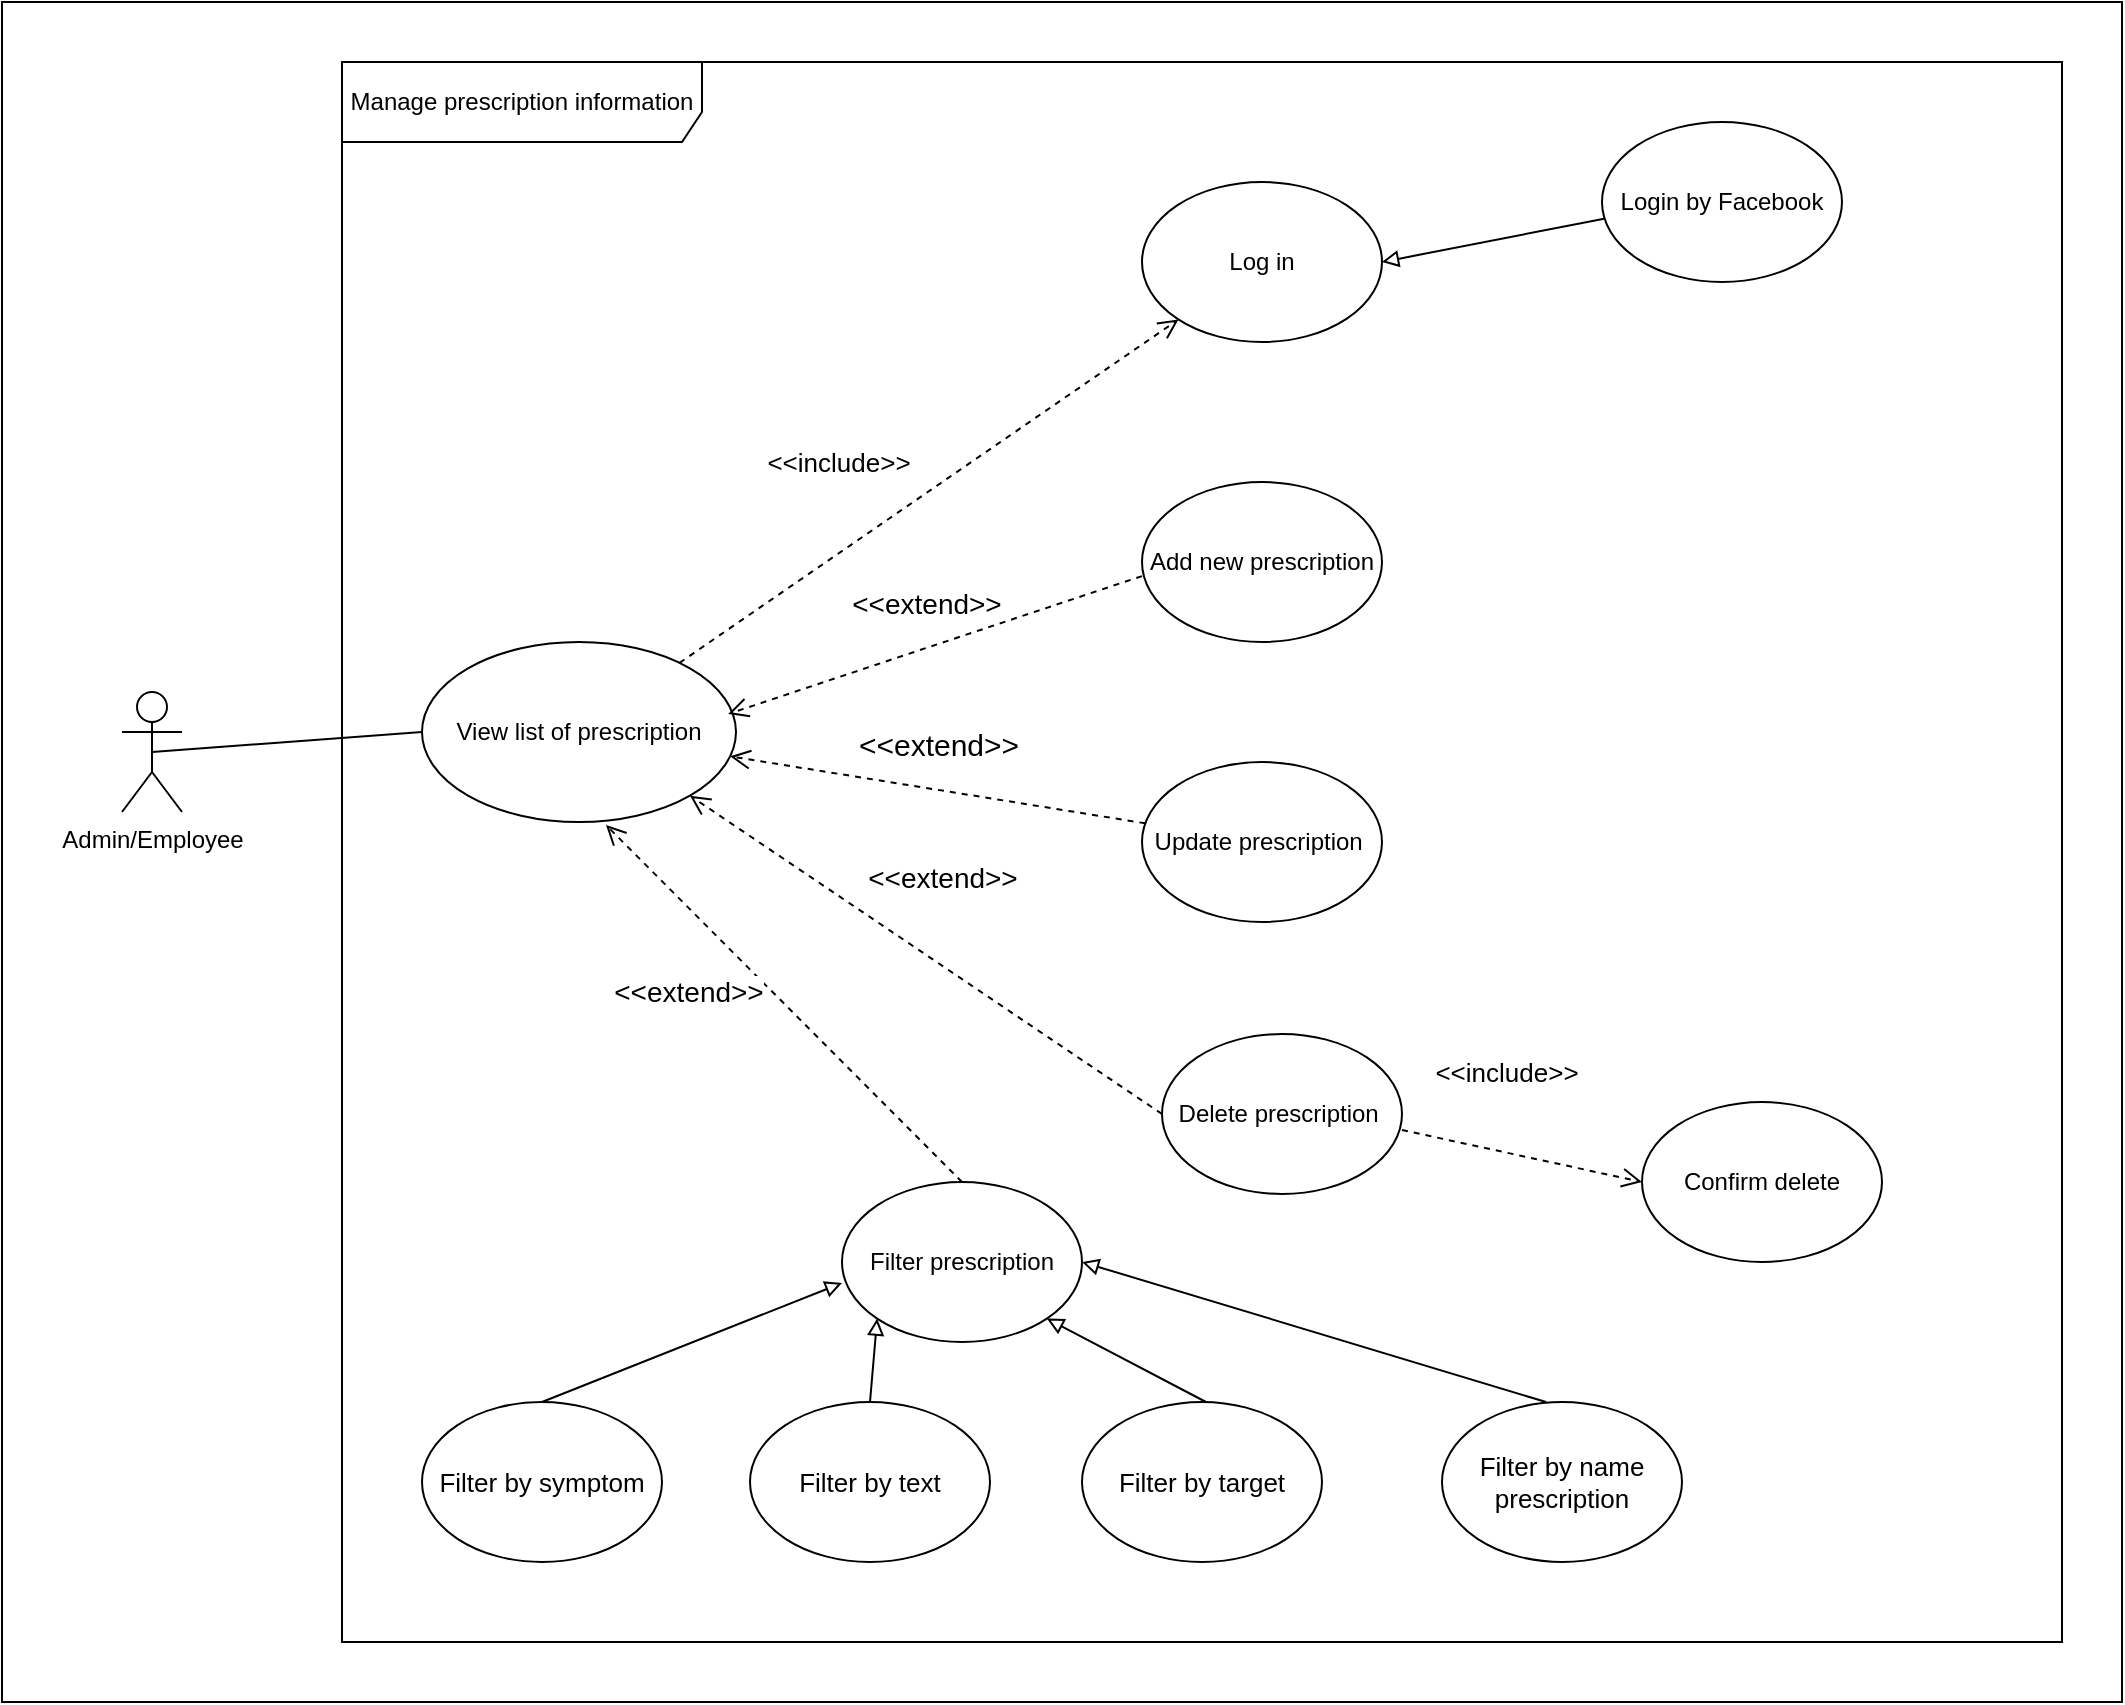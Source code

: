 <mxfile version="23.0.1" type="device">
  <diagram name="Trang-1" id="Hb33xli_GPp8fjIGqGy5">
    <mxGraphModel dx="1314" dy="2001" grid="1" gridSize="10" guides="1" tooltips="1" connect="1" arrows="1" fold="1" page="1" pageScale="1" pageWidth="827" pageHeight="1169" math="0" shadow="0">
      <root>
        <mxCell id="0" />
        <mxCell id="1" parent="0" />
        <mxCell id="JHJsZCP_RoubWGv-RQ8A-7" value="" style="rounded=0;whiteSpace=wrap;html=1;strokeWidth=1;" parent="1" vertex="1">
          <mxGeometry x="40" y="-1140" width="1060" height="850" as="geometry" />
        </mxCell>
        <mxCell id="JHJsZCP_RoubWGv-RQ8A-1" value="Admin/Employee" style="shape=umlActor;verticalLabelPosition=bottom;verticalAlign=top;html=1;outlineConnect=0;" parent="1" vertex="1">
          <mxGeometry x="100" y="-795" width="30" height="60" as="geometry" />
        </mxCell>
        <mxCell id="JHJsZCP_RoubWGv-RQ8A-2" value="View list of prescription" style="ellipse;whiteSpace=wrap;html=1;" parent="1" vertex="1">
          <mxGeometry x="250" y="-820" width="157" height="90" as="geometry" />
        </mxCell>
        <mxCell id="JHJsZCP_RoubWGv-RQ8A-6" value="Manage prescription information" style="shape=umlFrame;whiteSpace=wrap;html=1;pointerEvents=0;width=180;height=40;" parent="1" vertex="1">
          <mxGeometry x="210" y="-1110" width="860" height="790" as="geometry" />
        </mxCell>
        <mxCell id="JHJsZCP_RoubWGv-RQ8A-8" value="Log in" style="ellipse;whiteSpace=wrap;html=1;" parent="1" vertex="1">
          <mxGeometry x="610" y="-1050" width="120" height="80" as="geometry" />
        </mxCell>
        <mxCell id="JHJsZCP_RoubWGv-RQ8A-9" value="Add new prescription" style="ellipse;whiteSpace=wrap;html=1;" parent="1" vertex="1">
          <mxGeometry x="610" y="-900" width="120" height="80" as="geometry" />
        </mxCell>
        <mxCell id="JHJsZCP_RoubWGv-RQ8A-10" value="Update prescription&amp;nbsp;" style="ellipse;whiteSpace=wrap;html=1;" parent="1" vertex="1">
          <mxGeometry x="610" y="-760" width="120" height="80" as="geometry" />
        </mxCell>
        <mxCell id="JHJsZCP_RoubWGv-RQ8A-12" value="&lt;font style=&quot;font-size: 13px;&quot;&gt;&amp;lt;&amp;lt;include&amp;gt;&amp;gt;&lt;/font&gt;" style="html=1;verticalAlign=bottom;endArrow=open;dashed=1;endSize=8;curved=0;rounded=0;strokeWidth=1;" parent="1" source="JHJsZCP_RoubWGv-RQ8A-2" target="JHJsZCP_RoubWGv-RQ8A-8" edge="1">
          <mxGeometry x="-0.234" y="29" relative="1" as="geometry">
            <mxPoint x="540" y="-816" as="sourcePoint" />
            <mxPoint x="460" y="-816" as="targetPoint" />
            <mxPoint as="offset" />
          </mxGeometry>
        </mxCell>
        <mxCell id="JHJsZCP_RoubWGv-RQ8A-16" value="&lt;font style=&quot;font-size: 15px;&quot;&gt;&amp;lt;&amp;lt;extend&amp;gt;&amp;gt;&lt;/font&gt;" style="html=1;verticalAlign=bottom;endArrow=open;dashed=1;endSize=8;curved=0;rounded=0;strokeWidth=1;" parent="1" source="JHJsZCP_RoubWGv-RQ8A-10" target="JHJsZCP_RoubWGv-RQ8A-2" edge="1">
          <mxGeometry x="0.015" y="-11" relative="1" as="geometry">
            <mxPoint x="440" y="-782.29" as="sourcePoint" />
            <mxPoint x="552.01" y="-748.03" as="targetPoint" />
            <mxPoint as="offset" />
          </mxGeometry>
        </mxCell>
        <mxCell id="JHJsZCP_RoubWGv-RQ8A-18" value="" style="endArrow=none;html=1;rounded=0;entryX=0;entryY=0.5;entryDx=0;entryDy=0;exitX=0.5;exitY=0.5;exitDx=0;exitDy=0;exitPerimeter=0;" parent="1" edge="1" target="JHJsZCP_RoubWGv-RQ8A-2" source="JHJsZCP_RoubWGv-RQ8A-1">
          <mxGeometry width="50" height="50" relative="1" as="geometry">
            <mxPoint x="150" y="-775" as="sourcePoint" />
            <mxPoint x="310" y="-860" as="targetPoint" />
            <Array as="points" />
          </mxGeometry>
        </mxCell>
        <mxCell id="amQCcpCkS8rDXFo1Lir8-4" value="" style="endArrow=block;html=1;rounded=0;endFill=0;exitX=0.025;exitY=0.6;exitDx=0;exitDy=0;entryX=1;entryY=0.5;entryDx=0;entryDy=0;exitPerimeter=0;" parent="1" source="PGMovxBzatp9qkB7L8K9-3" target="JHJsZCP_RoubWGv-RQ8A-8" edge="1">
          <mxGeometry width="50" height="50" relative="1" as="geometry">
            <mxPoint x="670" y="-920" as="sourcePoint" />
            <mxPoint x="559.996" y="-905.25" as="targetPoint" />
            <Array as="points" />
          </mxGeometry>
        </mxCell>
        <mxCell id="PGMovxBzatp9qkB7L8K9-3" value="Login by Facebook" style="ellipse;whiteSpace=wrap;html=1;" vertex="1" parent="1">
          <mxGeometry x="840" y="-1080" width="120" height="80" as="geometry" />
        </mxCell>
        <mxCell id="PGMovxBzatp9qkB7L8K9-4" value="&lt;font style=&quot;font-size: 14px;&quot;&gt;&amp;lt;&amp;lt;extend&amp;gt;&amp;gt;&lt;/font&gt;" style="html=1;verticalAlign=bottom;endArrow=open;dashed=1;endSize=8;curved=0;rounded=0;exitX=0;exitY=0.588;exitDx=0;exitDy=0;exitPerimeter=0;entryX=0.975;entryY=0.4;entryDx=0;entryDy=0;entryPerimeter=0;strokeWidth=1;" edge="1" parent="1" source="JHJsZCP_RoubWGv-RQ8A-9" target="JHJsZCP_RoubWGv-RQ8A-2">
          <mxGeometry x="0.015" y="-11" relative="1" as="geometry">
            <mxPoint x="590" y="-720" as="sourcePoint" />
            <mxPoint x="403" y="-778" as="targetPoint" />
            <mxPoint as="offset" />
          </mxGeometry>
        </mxCell>
        <mxCell id="PGMovxBzatp9qkB7L8K9-6" value="Delete prescription&amp;nbsp;" style="ellipse;whiteSpace=wrap;html=1;" vertex="1" parent="1">
          <mxGeometry x="620" y="-624" width="120" height="80" as="geometry" />
        </mxCell>
        <mxCell id="PGMovxBzatp9qkB7L8K9-7" value="&lt;font style=&quot;font-size: 14px;&quot;&gt;&amp;lt;&amp;lt;extend&amp;gt;&amp;gt;&lt;/font&gt;" style="html=1;verticalAlign=bottom;endArrow=open;dashed=1;endSize=8;curved=0;rounded=0;exitX=0;exitY=0.5;exitDx=0;exitDy=0;entryX=1;entryY=1;entryDx=0;entryDy=0;strokeWidth=1;" edge="1" parent="1" source="PGMovxBzatp9qkB7L8K9-6" target="JHJsZCP_RoubWGv-RQ8A-2">
          <mxGeometry x="0.057" y="-26" relative="1" as="geometry">
            <mxPoint x="507" y="-672" as="sourcePoint" />
            <mxPoint x="320" y="-730" as="targetPoint" />
            <mxPoint y="-1" as="offset" />
          </mxGeometry>
        </mxCell>
        <mxCell id="PGMovxBzatp9qkB7L8K9-8" value="Confirm delete" style="ellipse;whiteSpace=wrap;html=1;" vertex="1" parent="1">
          <mxGeometry x="860" y="-590" width="120" height="80" as="geometry" />
        </mxCell>
        <mxCell id="PGMovxBzatp9qkB7L8K9-9" value="&lt;font style=&quot;font-size: 13px;&quot;&gt;&amp;lt;&amp;lt;include&amp;gt;&amp;gt;&lt;/font&gt;" style="html=1;verticalAlign=bottom;endArrow=open;dashed=1;endSize=8;curved=0;rounded=0;entryX=0;entryY=0.5;entryDx=0;entryDy=0;exitX=1;exitY=0.6;exitDx=0;exitDy=0;exitPerimeter=0;" edge="1" parent="1" source="PGMovxBzatp9qkB7L8K9-6" target="PGMovxBzatp9qkB7L8K9-8">
          <mxGeometry x="-0.236" y="29" relative="1" as="geometry">
            <mxPoint x="534" y="-612" as="sourcePoint" />
            <mxPoint x="620" y="-680" as="targetPoint" />
            <mxPoint as="offset" />
          </mxGeometry>
        </mxCell>
        <mxCell id="PGMovxBzatp9qkB7L8K9-10" value="Filter prescription" style="ellipse;whiteSpace=wrap;html=1;" vertex="1" parent="1">
          <mxGeometry x="460" y="-550" width="120" height="80" as="geometry" />
        </mxCell>
        <mxCell id="PGMovxBzatp9qkB7L8K9-11" value="&lt;font style=&quot;font-size: 14px;&quot;&gt;&amp;lt;&amp;lt;extend&amp;gt;&amp;gt;&lt;/font&gt;" style="html=1;verticalAlign=bottom;endArrow=open;dashed=1;endSize=8;curved=0;rounded=0;exitX=0.5;exitY=0;exitDx=0;exitDy=0;entryX=0.586;entryY=1.017;entryDx=0;entryDy=0;strokeWidth=1;entryPerimeter=0;" edge="1" parent="1" source="PGMovxBzatp9qkB7L8K9-10" target="JHJsZCP_RoubWGv-RQ8A-2">
          <mxGeometry x="0.247" y="38" relative="1" as="geometry">
            <mxPoint x="566" y="-571" as="sourcePoint" />
            <mxPoint x="330" y="-730" as="targetPoint" />
            <mxPoint x="1" as="offset" />
          </mxGeometry>
        </mxCell>
        <mxCell id="PGMovxBzatp9qkB7L8K9-12" value="&lt;font style=&quot;font-size: 13px;&quot;&gt;Filter by symptom&lt;/font&gt;" style="ellipse;whiteSpace=wrap;html=1;" vertex="1" parent="1">
          <mxGeometry x="250" y="-440" width="120" height="80" as="geometry" />
        </mxCell>
        <mxCell id="PGMovxBzatp9qkB7L8K9-13" value="&lt;font style=&quot;font-size: 13px;&quot;&gt;Filter by text&lt;/font&gt;" style="ellipse;whiteSpace=wrap;html=1;" vertex="1" parent="1">
          <mxGeometry x="414" y="-440" width="120" height="80" as="geometry" />
        </mxCell>
        <mxCell id="PGMovxBzatp9qkB7L8K9-19" value="" style="endArrow=block;html=1;rounded=0;endFill=0;exitX=0.5;exitY=0;exitDx=0;exitDy=0;entryX=0;entryY=0.631;entryDx=0;entryDy=0;entryPerimeter=0;" edge="1" parent="1" source="PGMovxBzatp9qkB7L8K9-12" target="PGMovxBzatp9qkB7L8K9-10">
          <mxGeometry width="50" height="50" relative="1" as="geometry">
            <mxPoint x="460" y="-544" as="sourcePoint" />
            <mxPoint x="347" y="-522" as="targetPoint" />
            <Array as="points" />
          </mxGeometry>
        </mxCell>
        <mxCell id="PGMovxBzatp9qkB7L8K9-20" value="" style="endArrow=block;html=1;rounded=0;endFill=0;exitX=0.5;exitY=0;exitDx=0;exitDy=0;entryX=0;entryY=1;entryDx=0;entryDy=0;" edge="1" parent="1" source="PGMovxBzatp9qkB7L8K9-13" target="PGMovxBzatp9qkB7L8K9-10">
          <mxGeometry width="50" height="50" relative="1" as="geometry">
            <mxPoint x="320" y="-430" as="sourcePoint" />
            <mxPoint x="363" y="-518" as="targetPoint" />
            <Array as="points" />
          </mxGeometry>
        </mxCell>
        <mxCell id="PGMovxBzatp9qkB7L8K9-21" value="&lt;font style=&quot;font-size: 13px;&quot;&gt;Filter by target&lt;/font&gt;" style="ellipse;whiteSpace=wrap;html=1;" vertex="1" parent="1">
          <mxGeometry x="580" y="-440" width="120" height="80" as="geometry" />
        </mxCell>
        <mxCell id="PGMovxBzatp9qkB7L8K9-22" value="&lt;font style=&quot;font-size: 13px;&quot;&gt;Filter by name prescription&lt;/font&gt;" style="ellipse;whiteSpace=wrap;html=1;" vertex="1" parent="1">
          <mxGeometry x="760" y="-440" width="120" height="80" as="geometry" />
        </mxCell>
        <mxCell id="PGMovxBzatp9qkB7L8K9-23" value="" style="endArrow=block;html=1;rounded=0;endFill=0;exitX=0.5;exitY=0;exitDx=0;exitDy=0;entryX=1;entryY=0.5;entryDx=0;entryDy=0;" edge="1" parent="1" target="PGMovxBzatp9qkB7L8K9-10">
          <mxGeometry width="50" height="50" relative="1" as="geometry">
            <mxPoint x="812" y="-440" as="sourcePoint" />
            <mxPoint x="780" y="-522" as="targetPoint" />
            <Array as="points" />
          </mxGeometry>
        </mxCell>
        <mxCell id="PGMovxBzatp9qkB7L8K9-24" value="" style="endArrow=block;html=1;rounded=0;endFill=0;exitX=0.5;exitY=0;exitDx=0;exitDy=0;entryX=1;entryY=1;entryDx=0;entryDy=0;" edge="1" parent="1" target="PGMovxBzatp9qkB7L8K9-10">
          <mxGeometry width="50" height="50" relative="1" as="geometry">
            <mxPoint x="642" y="-440" as="sourcePoint" />
            <mxPoint x="580" y="-510" as="targetPoint" />
            <Array as="points" />
          </mxGeometry>
        </mxCell>
      </root>
    </mxGraphModel>
  </diagram>
</mxfile>
